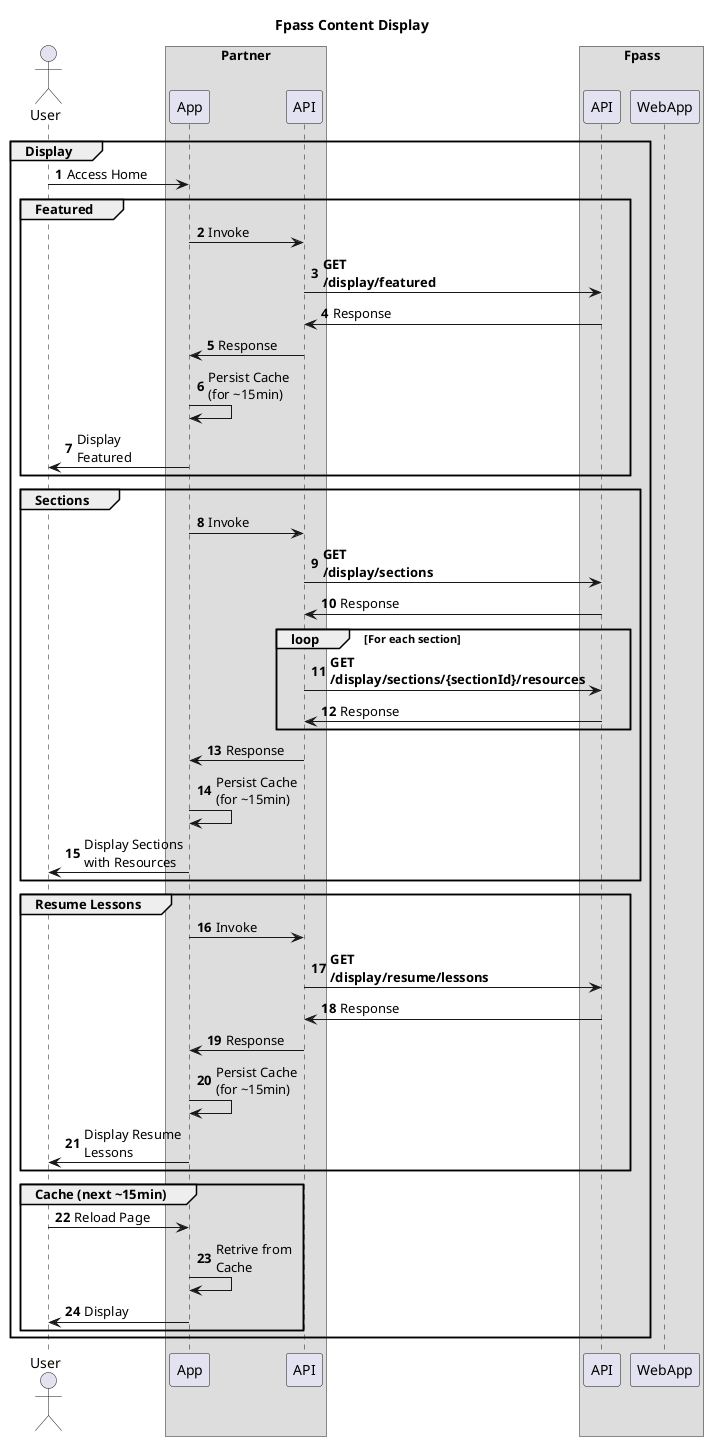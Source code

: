 @startuml
title "Fpass Content Display"

autonumber
skinparam MaxMessageSize 100

!$cacheTime = "~15min"

actor User

box Partner
participant PartnerApp as "App"
participant PartnerAPI as "API"
end box

box Fpass
participant API
participant WebApp
end box

group Display
User -> PartnerApp: Access Home

group Featured
PartnerApp -> PartnerAPI: Invoke
PartnerAPI -> API: **GET /display/featured**
API -> PartnerAPI: Response
PartnerAPI -> PartnerApp: Response
PartnerApp -> PartnerApp: Persist Cache (for $cacheTime)
PartnerApp -> User: Display Featured
end

group Sections
PartnerApp -> PartnerAPI: Invoke
PartnerAPI -> API: **GET /display/sections**
API -> PartnerAPI: Response
loop For each section
PartnerAPI -> API: **GET /display/sections/{sectionId}/resources**
API -> PartnerAPI: Response
end
PartnerAPI -> PartnerApp: Response
PartnerApp -> PartnerApp: Persist Cache (for $cacheTime)
PartnerApp -> User: Display Sections with Resources
end

group Resume Lessons
PartnerApp -> PartnerAPI: Invoke
PartnerAPI -> API: **GET /display/resume/lessons**
API -> PartnerAPI: Response
PartnerAPI -> PartnerApp: Response
PartnerApp -> PartnerApp: Persist Cache (for $cacheTime)
PartnerApp -> User: Display Resume Lessons
end

group Cache (next $cacheTime)
User -> PartnerApp: Reload Page
PartnerApp -> PartnerApp: Retrive from Cache
PartnerApp -> User: Display
end

end
' Display

@enduml